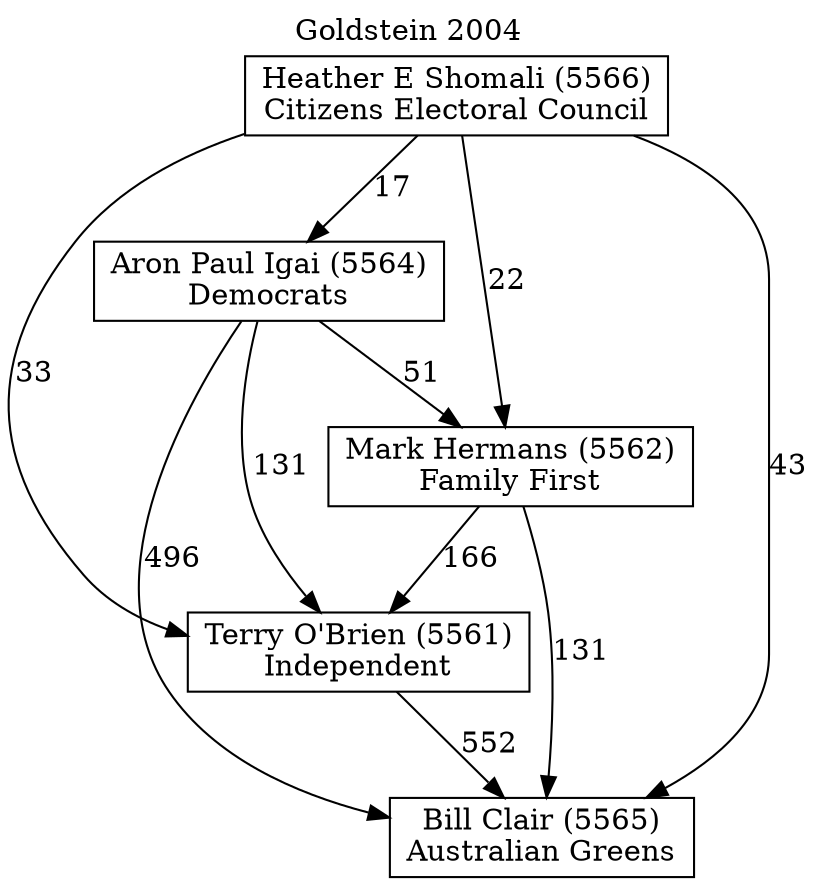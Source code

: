 // House preference flow
digraph "Bill Clair (5565)_Goldstein_2004" {
	graph [label="Goldstein 2004" labelloc=t mclimit=10]
	node [shape=box]
	"Aron Paul Igai (5564)" [label="Aron Paul Igai (5564)
Democrats"]
	"Bill Clair (5565)" [label="Bill Clair (5565)
Australian Greens"]
	"Heather E Shomali (5566)" [label="Heather E Shomali (5566)
Citizens Electoral Council"]
	"Mark Hermans (5562)" [label="Mark Hermans (5562)
Family First"]
	"Terry O'Brien (5561)" [label="Terry O'Brien (5561)
Independent"]
	"Aron Paul Igai (5564)" -> "Bill Clair (5565)" [label=496]
	"Aron Paul Igai (5564)" -> "Mark Hermans (5562)" [label=51]
	"Aron Paul Igai (5564)" -> "Terry O'Brien (5561)" [label=131]
	"Heather E Shomali (5566)" -> "Aron Paul Igai (5564)" [label=17]
	"Heather E Shomali (5566)" -> "Bill Clair (5565)" [label=43]
	"Heather E Shomali (5566)" -> "Mark Hermans (5562)" [label=22]
	"Heather E Shomali (5566)" -> "Terry O'Brien (5561)" [label=33]
	"Mark Hermans (5562)" -> "Bill Clair (5565)" [label=131]
	"Mark Hermans (5562)" -> "Terry O'Brien (5561)" [label=166]
	"Terry O'Brien (5561)" -> "Bill Clair (5565)" [label=552]
}
